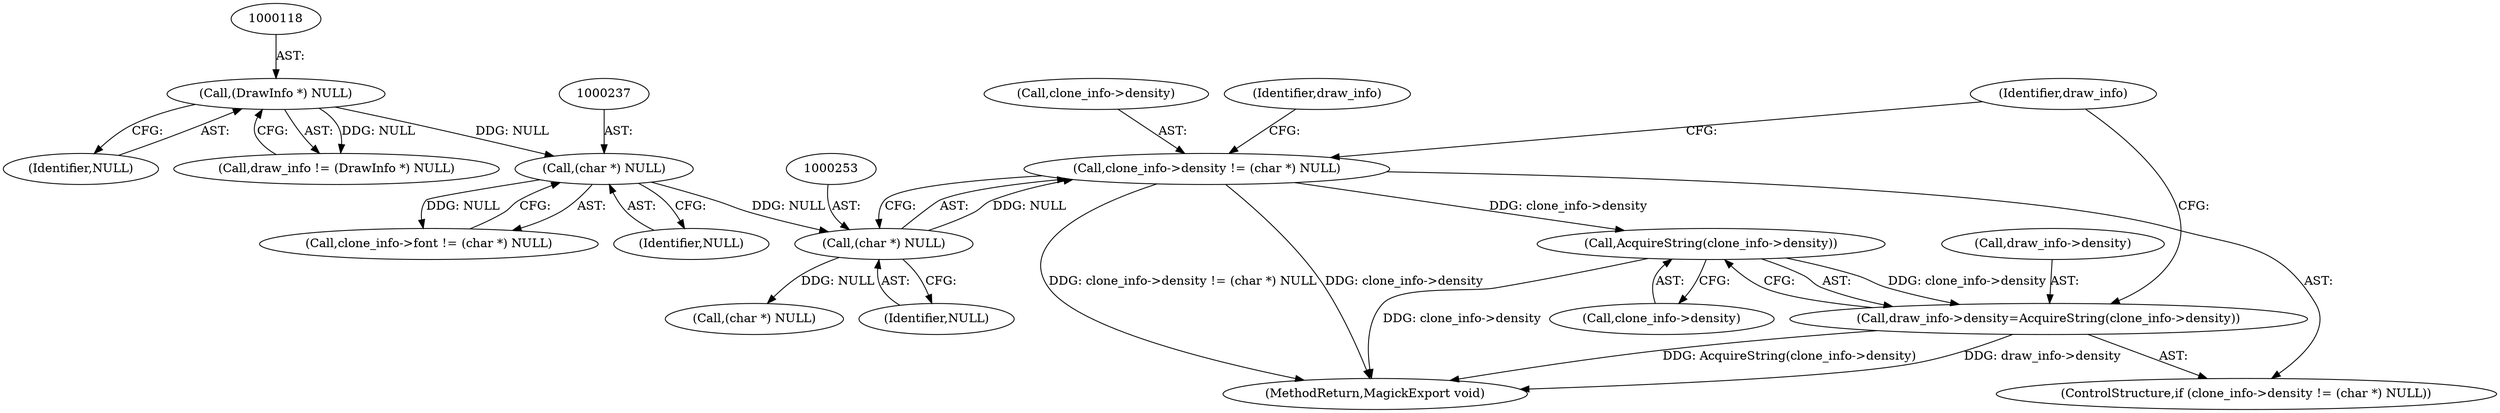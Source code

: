 digraph "0_ImageMagick_726812fa2fa7ce16bcf58f6e115f65427a1c0950_4@pointer" {
"1000259" [label="(Call,AcquireString(clone_info->density))"];
"1000248" [label="(Call,clone_info->density != (char *) NULL)"];
"1000252" [label="(Call,(char *) NULL)"];
"1000236" [label="(Call,(char *) NULL)"];
"1000117" [label="(Call,(DrawInfo *) NULL)"];
"1000255" [label="(Call,draw_info->density=AcquireString(clone_info->density))"];
"1000604" [label="(MethodReturn,MagickExport void)"];
"1000117" [label="(Call,(DrawInfo *) NULL)"];
"1000256" [label="(Call,draw_info->density)"];
"1000115" [label="(Call,draw_info != (DrawInfo *) NULL)"];
"1000255" [label="(Call,draw_info->density=AcquireString(clone_info->density))"];
"1000257" [label="(Identifier,draw_info)"];
"1000247" [label="(ControlStructure,if (clone_info->density != (char *) NULL))"];
"1000259" [label="(Call,AcquireString(clone_info->density))"];
"1000265" [label="(Identifier,draw_info)"];
"1000238" [label="(Identifier,NULL)"];
"1000119" [label="(Identifier,NULL)"];
"1000248" [label="(Call,clone_info->density != (char *) NULL)"];
"1000252" [label="(Call,(char *) NULL)"];
"1000236" [label="(Call,(char *) NULL)"];
"1000254" [label="(Identifier,NULL)"];
"1000260" [label="(Call,clone_info->density)"];
"1000295" [label="(Call,(char *) NULL)"];
"1000232" [label="(Call,clone_info->font != (char *) NULL)"];
"1000249" [label="(Call,clone_info->density)"];
"1000259" -> "1000255"  [label="AST: "];
"1000259" -> "1000260"  [label="CFG: "];
"1000260" -> "1000259"  [label="AST: "];
"1000255" -> "1000259"  [label="CFG: "];
"1000259" -> "1000604"  [label="DDG: clone_info->density"];
"1000259" -> "1000255"  [label="DDG: clone_info->density"];
"1000248" -> "1000259"  [label="DDG: clone_info->density"];
"1000248" -> "1000247"  [label="AST: "];
"1000248" -> "1000252"  [label="CFG: "];
"1000249" -> "1000248"  [label="AST: "];
"1000252" -> "1000248"  [label="AST: "];
"1000257" -> "1000248"  [label="CFG: "];
"1000265" -> "1000248"  [label="CFG: "];
"1000248" -> "1000604"  [label="DDG: clone_info->density != (char *) NULL"];
"1000248" -> "1000604"  [label="DDG: clone_info->density"];
"1000252" -> "1000248"  [label="DDG: NULL"];
"1000252" -> "1000254"  [label="CFG: "];
"1000253" -> "1000252"  [label="AST: "];
"1000254" -> "1000252"  [label="AST: "];
"1000236" -> "1000252"  [label="DDG: NULL"];
"1000252" -> "1000295"  [label="DDG: NULL"];
"1000236" -> "1000232"  [label="AST: "];
"1000236" -> "1000238"  [label="CFG: "];
"1000237" -> "1000236"  [label="AST: "];
"1000238" -> "1000236"  [label="AST: "];
"1000232" -> "1000236"  [label="CFG: "];
"1000236" -> "1000232"  [label="DDG: NULL"];
"1000117" -> "1000236"  [label="DDG: NULL"];
"1000117" -> "1000115"  [label="AST: "];
"1000117" -> "1000119"  [label="CFG: "];
"1000118" -> "1000117"  [label="AST: "];
"1000119" -> "1000117"  [label="AST: "];
"1000115" -> "1000117"  [label="CFG: "];
"1000117" -> "1000115"  [label="DDG: NULL"];
"1000255" -> "1000247"  [label="AST: "];
"1000256" -> "1000255"  [label="AST: "];
"1000265" -> "1000255"  [label="CFG: "];
"1000255" -> "1000604"  [label="DDG: AcquireString(clone_info->density)"];
"1000255" -> "1000604"  [label="DDG: draw_info->density"];
}
